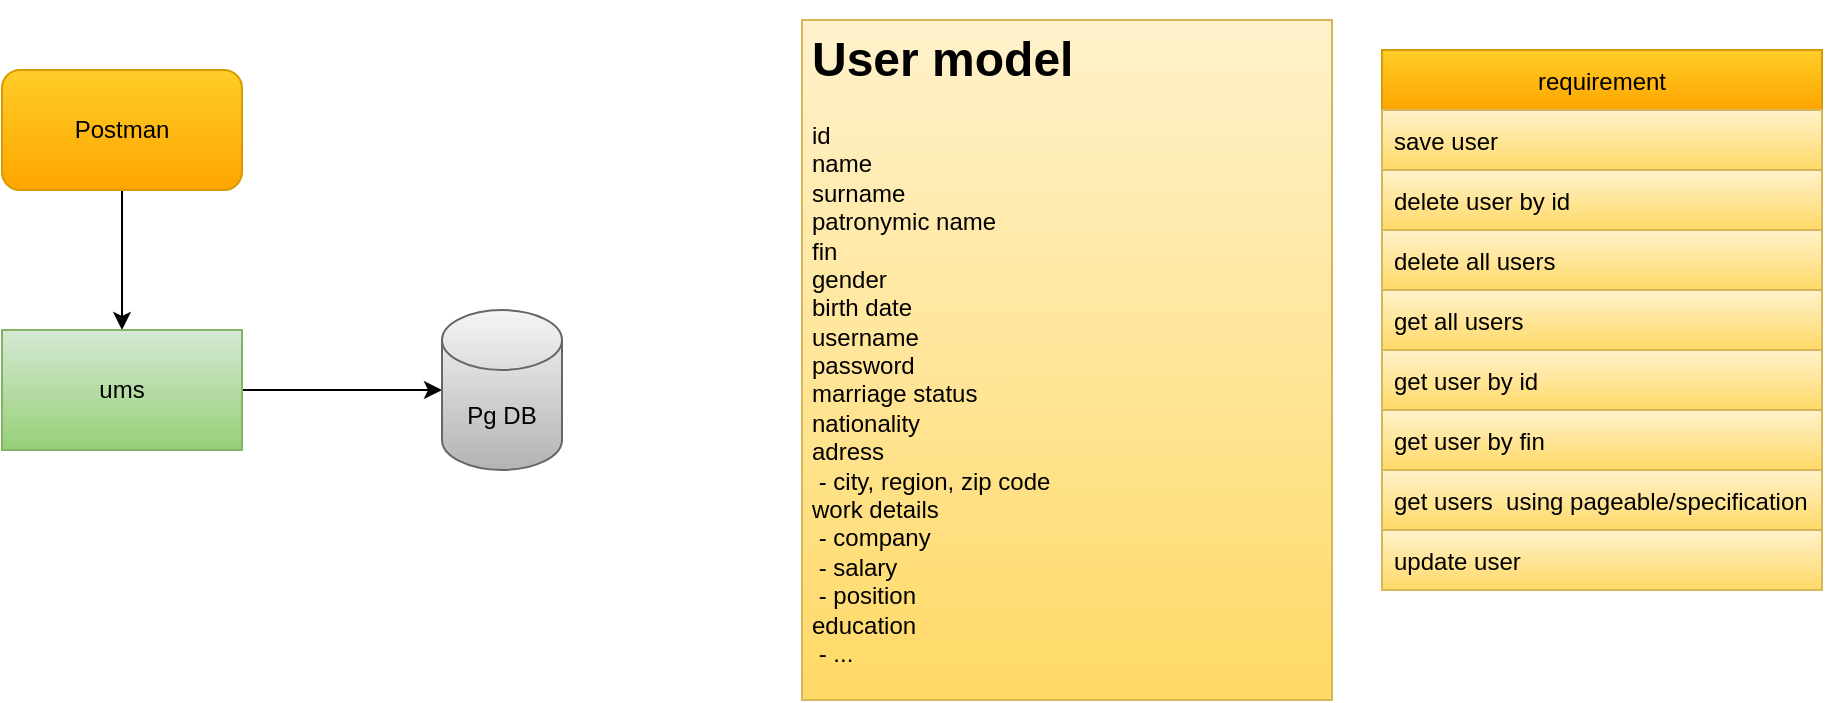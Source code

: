<mxfile version="16.0.2" type="device"><diagram id="kdGQ6QJY9_uXXUBH0gOq" name="Page-1"><mxGraphModel dx="1489" dy="1152" grid="1" gridSize="10" guides="1" tooltips="1" connect="1" arrows="1" fold="1" page="1" pageScale="1" pageWidth="850" pageHeight="1100" math="0" shadow="0"><root><mxCell id="0"/><mxCell id="1" parent="0"/><mxCell id="_Ype7m2GNqW2lNvOIkSN-5" value="" style="edgeStyle=orthogonalEdgeStyle;rounded=0;orthogonalLoop=1;jettySize=auto;html=1;" edge="1" parent="1" source="_Ype7m2GNqW2lNvOIkSN-1" target="_Ype7m2GNqW2lNvOIkSN-4"><mxGeometry relative="1" as="geometry"/></mxCell><mxCell id="_Ype7m2GNqW2lNvOIkSN-1" value="Postman" style="rounded=1;whiteSpace=wrap;html=1;fillColor=#ffcd28;gradientColor=#ffa500;strokeColor=#d79b00;" vertex="1" parent="1"><mxGeometry x="290" y="50" width="120" height="60" as="geometry"/></mxCell><mxCell id="_Ype7m2GNqW2lNvOIkSN-7" style="edgeStyle=orthogonalEdgeStyle;rounded=0;orthogonalLoop=1;jettySize=auto;html=1;entryX=0;entryY=0.5;entryDx=0;entryDy=0;entryPerimeter=0;" edge="1" parent="1" source="_Ype7m2GNqW2lNvOIkSN-4" target="_Ype7m2GNqW2lNvOIkSN-6"><mxGeometry relative="1" as="geometry"/></mxCell><mxCell id="_Ype7m2GNqW2lNvOIkSN-4" value="ums" style="rounded=0;whiteSpace=wrap;html=1;fillColor=#d5e8d4;gradientColor=#97d077;strokeColor=#82b366;" vertex="1" parent="1"><mxGeometry x="290" y="180" width="120" height="60" as="geometry"/></mxCell><mxCell id="_Ype7m2GNqW2lNvOIkSN-6" value="Pg DB" style="shape=cylinder3;whiteSpace=wrap;html=1;boundedLbl=1;backgroundOutline=1;size=15;fillColor=#f5f5f5;gradientColor=#b3b3b3;strokeColor=#666666;" vertex="1" parent="1"><mxGeometry x="510" y="170" width="60" height="80" as="geometry"/></mxCell><mxCell id="_Ype7m2GNqW2lNvOIkSN-8" value="requirement" style="swimlane;fontStyle=0;childLayout=stackLayout;horizontal=1;startSize=30;horizontalStack=0;resizeParent=1;resizeParentMax=0;resizeLast=0;collapsible=1;marginBottom=0;fillColor=#ffcd28;gradientColor=#ffa500;strokeColor=#d79b00;" vertex="1" parent="1"><mxGeometry x="980" y="40" width="220" height="270" as="geometry"/></mxCell><mxCell id="_Ype7m2GNqW2lNvOIkSN-9" value="save user" style="text;strokeColor=#d6b656;fillColor=#fff2cc;align=left;verticalAlign=middle;spacingLeft=4;spacingRight=4;overflow=hidden;points=[[0,0.5],[1,0.5]];portConstraint=eastwest;rotatable=0;gradientColor=#ffd966;" vertex="1" parent="_Ype7m2GNqW2lNvOIkSN-8"><mxGeometry y="30" width="220" height="30" as="geometry"/></mxCell><mxCell id="_Ype7m2GNqW2lNvOIkSN-10" value="delete user by id" style="text;strokeColor=#d6b656;fillColor=#fff2cc;align=left;verticalAlign=middle;spacingLeft=4;spacingRight=4;overflow=hidden;points=[[0,0.5],[1,0.5]];portConstraint=eastwest;rotatable=0;gradientColor=#ffd966;" vertex="1" parent="_Ype7m2GNqW2lNvOIkSN-8"><mxGeometry y="60" width="220" height="30" as="geometry"/></mxCell><mxCell id="_Ype7m2GNqW2lNvOIkSN-11" value="delete all users" style="text;strokeColor=#d6b656;fillColor=#fff2cc;align=left;verticalAlign=middle;spacingLeft=4;spacingRight=4;overflow=hidden;points=[[0,0.5],[1,0.5]];portConstraint=eastwest;rotatable=0;gradientColor=#ffd966;" vertex="1" parent="_Ype7m2GNqW2lNvOIkSN-8"><mxGeometry y="90" width="220" height="30" as="geometry"/></mxCell><mxCell id="_Ype7m2GNqW2lNvOIkSN-12" value="get all users" style="text;strokeColor=#d6b656;fillColor=#fff2cc;align=left;verticalAlign=middle;spacingLeft=4;spacingRight=4;overflow=hidden;points=[[0,0.5],[1,0.5]];portConstraint=eastwest;rotatable=0;gradientColor=#ffd966;" vertex="1" parent="_Ype7m2GNqW2lNvOIkSN-8"><mxGeometry y="120" width="220" height="30" as="geometry"/></mxCell><mxCell id="_Ype7m2GNqW2lNvOIkSN-13" value="get user by id" style="text;strokeColor=#d6b656;fillColor=#fff2cc;align=left;verticalAlign=middle;spacingLeft=4;spacingRight=4;overflow=hidden;points=[[0,0.5],[1,0.5]];portConstraint=eastwest;rotatable=0;gradientColor=#ffd966;" vertex="1" parent="_Ype7m2GNqW2lNvOIkSN-8"><mxGeometry y="150" width="220" height="30" as="geometry"/></mxCell><mxCell id="_Ype7m2GNqW2lNvOIkSN-14" value="get user by fin" style="text;strokeColor=#d6b656;fillColor=#fff2cc;align=left;verticalAlign=middle;spacingLeft=4;spacingRight=4;overflow=hidden;points=[[0,0.5],[1,0.5]];portConstraint=eastwest;rotatable=0;gradientColor=#ffd966;" vertex="1" parent="_Ype7m2GNqW2lNvOIkSN-8"><mxGeometry y="180" width="220" height="30" as="geometry"/></mxCell><mxCell id="_Ype7m2GNqW2lNvOIkSN-15" value="get users  using pageable/specification" style="text;strokeColor=#d6b656;fillColor=#fff2cc;align=left;verticalAlign=middle;spacingLeft=4;spacingRight=4;overflow=hidden;points=[[0,0.5],[1,0.5]];portConstraint=eastwest;rotatable=0;gradientColor=#ffd966;" vertex="1" parent="_Ype7m2GNqW2lNvOIkSN-8"><mxGeometry y="210" width="220" height="30" as="geometry"/></mxCell><mxCell id="_Ype7m2GNqW2lNvOIkSN-16" value="update user" style="text;strokeColor=#d6b656;fillColor=#fff2cc;align=left;verticalAlign=middle;spacingLeft=4;spacingRight=4;overflow=hidden;points=[[0,0.5],[1,0.5]];portConstraint=eastwest;rotatable=0;gradientColor=#ffd966;" vertex="1" parent="_Ype7m2GNqW2lNvOIkSN-8"><mxGeometry y="240" width="220" height="30" as="geometry"/></mxCell><mxCell id="_Ype7m2GNqW2lNvOIkSN-23" value="&lt;h1&gt;User model&lt;/h1&gt;&lt;div&gt;id&lt;/div&gt;&lt;div&gt;name&lt;/div&gt;&lt;div&gt;surname&lt;/div&gt;&lt;div&gt;patronymic name&lt;/div&gt;&lt;div&gt;fin&lt;/div&gt;&lt;div&gt;gender&lt;/div&gt;&lt;div&gt;birth date&lt;/div&gt;&lt;div&gt;username&lt;/div&gt;&lt;div&gt;password&lt;/div&gt;&lt;div&gt;marriage status&lt;/div&gt;&lt;div&gt;nationality&lt;/div&gt;&lt;div&gt;adress&lt;/div&gt;&lt;div&gt;&amp;nbsp;- city, region, zip code&lt;/div&gt;&lt;div&gt;work details&lt;/div&gt;&lt;div&gt;&amp;nbsp;- company&lt;/div&gt;&lt;div&gt;&amp;nbsp;- salary&lt;/div&gt;&lt;div&gt;&amp;nbsp;- position&lt;/div&gt;&lt;div&gt;education&lt;/div&gt;&lt;div&gt;&amp;nbsp;- ...&lt;/div&gt;" style="text;html=1;strokeColor=#d6b656;fillColor=#fff2cc;spacing=5;spacingTop=-20;whiteSpace=wrap;overflow=hidden;rounded=0;gradientColor=#ffd966;" vertex="1" parent="1"><mxGeometry x="690" y="25" width="265" height="340" as="geometry"/></mxCell></root></mxGraphModel></diagram></mxfile>